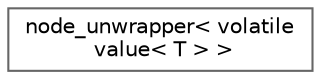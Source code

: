 digraph "Graphical Class Hierarchy"
{
 // LATEX_PDF_SIZE
  bgcolor="transparent";
  edge [fontname=Helvetica,fontsize=10,labelfontname=Helvetica,labelfontsize=10];
  node [fontname=Helvetica,fontsize=10,shape=box,height=0.2,width=0.4];
  rankdir="LR";
  Node0 [id="Node000000",label="node_unwrapper\< volatile\l value\< T \> \>",height=0.2,width=0.4,color="grey40", fillcolor="white", style="filled",URL="$structnode__unwrapper_3_01volatile_01value_3_01_t_01_4_01_4.html",tooltip=" "];
}

